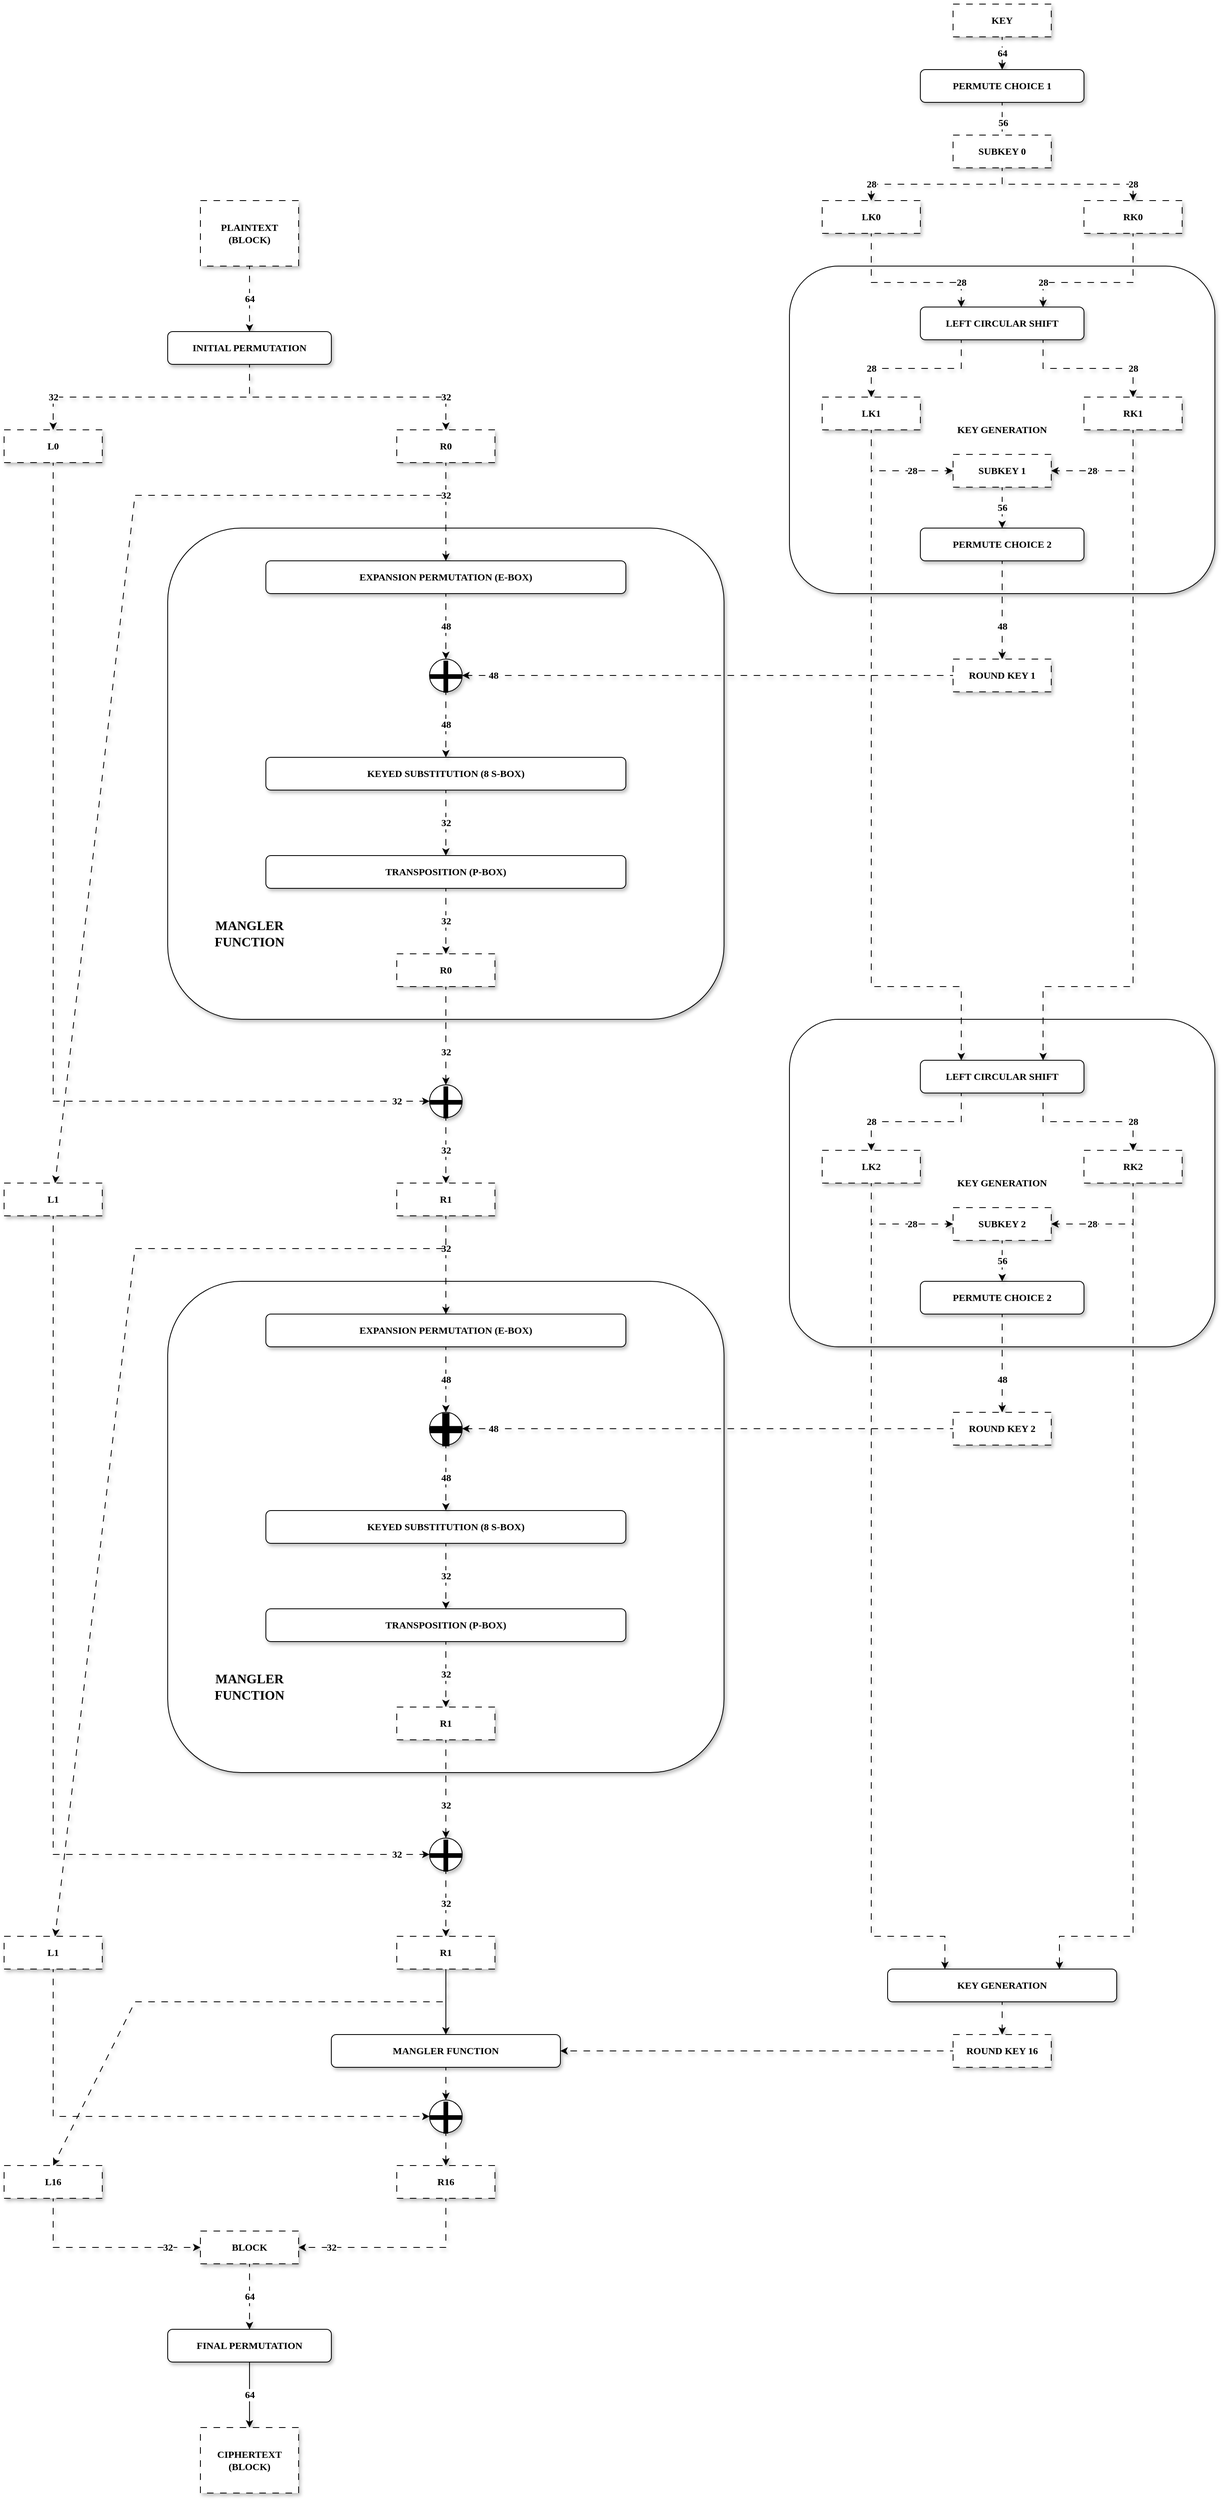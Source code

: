 <mxfile version="28.1.2">
  <diagram name="Encrypt &amp; Decrypt" id="IGGzE98l6v4HHjX6Zwko">
    <mxGraphModel dx="1097" dy="650" grid="1" gridSize="10" guides="1" tooltips="1" connect="1" arrows="1" fold="1" page="1" pageScale="1" pageWidth="3300" pageHeight="4681" math="0" shadow="0">
      <root>
        <mxCell id="0" />
        <mxCell id="1" parent="0" />
        <mxCell id="X_u_iW6dND-uTgNSG36q-121" value="KEY GENERATION" style="rounded=1;whiteSpace=wrap;html=1;strokeColor=default;align=center;verticalAlign=middle;fontFamily=Verdana;fontSize=12;fontColor=default;fillColor=default;fontStyle=1;shadow=1;" parent="1" vertex="1">
          <mxGeometry x="1920" y="2040" width="520" height="400" as="geometry" />
        </mxCell>
        <mxCell id="X_u_iW6dND-uTgNSG36q-99" value="KEY GENERATION" style="rounded=1;whiteSpace=wrap;html=1;strokeColor=default;align=center;verticalAlign=middle;fontFamily=Verdana;fontSize=12;fontColor=default;fillColor=default;fontStyle=1;shadow=1;" parent="1" vertex="1">
          <mxGeometry x="1920" y="1120" width="520" height="400" as="geometry" />
        </mxCell>
        <mxCell id="X_u_iW6dND-uTgNSG36q-71" value="" style="rounded=1;whiteSpace=wrap;html=1;strokeColor=default;align=center;verticalAlign=middle;fontFamily=Verdana;fontSize=12;fontColor=default;fillColor=default;fontStyle=1;shadow=1;" parent="1" vertex="1">
          <mxGeometry x="1160" y="2360" width="680" height="600" as="geometry" />
        </mxCell>
        <mxCell id="X_u_iW6dND-uTgNSG36q-10" value="" style="rounded=1;whiteSpace=wrap;html=1;strokeColor=default;align=center;verticalAlign=middle;fontFamily=Verdana;fontSize=12;fontColor=default;fillColor=default;fontStyle=1;shadow=1;" parent="1" vertex="1">
          <mxGeometry x="1160" y="1440" width="680" height="600" as="geometry" />
        </mxCell>
        <mxCell id="X_u_iW6dND-uTgNSG36q-6" value="64" style="edgeStyle=orthogonalEdgeStyle;rounded=0;orthogonalLoop=1;jettySize=auto;html=1;exitX=0.5;exitY=1;exitDx=0;exitDy=0;entryX=0.5;entryY=0;entryDx=0;entryDy=0;fontFamily=Verdana;fontSize=12;fontColor=default;fontStyle=1;shadow=1;flowAnimation=1;" parent="1" source="X_u_iW6dND-uTgNSG36q-2" target="X_u_iW6dND-uTgNSG36q-4" edge="1">
          <mxGeometry relative="1" as="geometry" />
        </mxCell>
        <mxCell id="X_u_iW6dND-uTgNSG36q-2" value="PLAINTEXT&lt;div&gt;(BLOCK)&lt;/div&gt;" style="rounded=0;whiteSpace=wrap;html=1;strokeColor=default;align=center;verticalAlign=middle;fontFamily=Verdana;fontSize=12;fontColor=default;fillColor=default;fontStyle=1;shadow=1;dashed=1;dashPattern=8 8;" parent="1" vertex="1">
          <mxGeometry x="1200" y="1040" width="120" height="80" as="geometry" />
        </mxCell>
        <mxCell id="X_u_iW6dND-uTgNSG36q-28" value="32" style="edgeStyle=orthogonalEdgeStyle;rounded=0;orthogonalLoop=1;jettySize=auto;html=1;exitX=0.5;exitY=1;exitDx=0;exitDy=0;entryX=0;entryY=0.5;entryDx=0;entryDy=0;fontFamily=Verdana;fontSize=12;fontColor=default;fontStyle=1;shadow=1;flowAnimation=1;" parent="1" source="X_u_iW6dND-uTgNSG36q-3" target="X_u_iW6dND-uTgNSG36q-26" edge="1">
          <mxGeometry x="0.935" relative="1" as="geometry">
            <mxPoint as="offset" />
          </mxGeometry>
        </mxCell>
        <mxCell id="X_u_iW6dND-uTgNSG36q-3" value="L0" style="rounded=0;whiteSpace=wrap;html=1;strokeColor=default;align=center;verticalAlign=middle;fontFamily=Verdana;fontSize=12;fontColor=default;fillColor=default;fontStyle=1;shadow=1;dashed=1;dashPattern=8 8;" parent="1" vertex="1">
          <mxGeometry x="960" y="1320" width="120" height="40" as="geometry" />
        </mxCell>
        <mxCell id="X_u_iW6dND-uTgNSG36q-8" value="32" style="edgeStyle=orthogonalEdgeStyle;rounded=0;orthogonalLoop=1;jettySize=auto;html=1;exitX=0.5;exitY=1;exitDx=0;exitDy=0;entryX=0.5;entryY=0;entryDx=0;entryDy=0;fontFamily=Verdana;fontSize=12;fontColor=default;fontStyle=1;shadow=1;flowAnimation=1;" parent="1" source="X_u_iW6dND-uTgNSG36q-4" target="X_u_iW6dND-uTgNSG36q-3" edge="1">
          <mxGeometry x="0.75" relative="1" as="geometry">
            <mxPoint as="offset" />
          </mxGeometry>
        </mxCell>
        <mxCell id="X_u_iW6dND-uTgNSG36q-9" value="32" style="edgeStyle=orthogonalEdgeStyle;rounded=0;orthogonalLoop=1;jettySize=auto;html=1;exitX=0.5;exitY=1;exitDx=0;exitDy=0;fontFamily=Verdana;fontSize=12;fontColor=default;fontStyle=1;shadow=1;flowAnimation=1;" parent="1" source="X_u_iW6dND-uTgNSG36q-4" target="X_u_iW6dND-uTgNSG36q-7" edge="1">
          <mxGeometry x="0.75" relative="1" as="geometry">
            <mxPoint as="offset" />
          </mxGeometry>
        </mxCell>
        <mxCell id="X_u_iW6dND-uTgNSG36q-4" value="INITIAL PERMUTATION" style="rounded=1;whiteSpace=wrap;html=1;strokeColor=default;align=center;verticalAlign=middle;fontFamily=Verdana;fontSize=12;fontColor=default;fillColor=default;fontStyle=1;shadow=1;" parent="1" vertex="1">
          <mxGeometry x="1160" y="1200" width="200" height="40" as="geometry" />
        </mxCell>
        <mxCell id="X_u_iW6dND-uTgNSG36q-16" style="edgeStyle=orthogonalEdgeStyle;rounded=0;orthogonalLoop=1;jettySize=auto;html=1;exitX=0.5;exitY=1;exitDx=0;exitDy=0;entryX=0.5;entryY=0;entryDx=0;entryDy=0;fontFamily=Verdana;fontSize=12;fontColor=default;fontStyle=1;shadow=1;flowAnimation=1;" parent="1" source="X_u_iW6dND-uTgNSG36q-7" target="X_u_iW6dND-uTgNSG36q-12" edge="1">
          <mxGeometry relative="1" as="geometry" />
        </mxCell>
        <mxCell id="X_u_iW6dND-uTgNSG36q-32" value="32" style="rounded=0;orthogonalLoop=1;jettySize=auto;html=1;exitX=0.5;exitY=1;exitDx=0;exitDy=0;fontFamily=Verdana;fontSize=12;fontColor=default;fontStyle=1;shadow=1;flowAnimation=1;" parent="1" source="X_u_iW6dND-uTgNSG36q-7" target="X_u_iW6dND-uTgNSG36q-29" edge="1">
          <mxGeometry x="-0.937" relative="1" as="geometry">
            <Array as="points">
              <mxPoint x="1500" y="1400" />
              <mxPoint x="1120" y="1400" />
            </Array>
            <mxPoint as="offset" />
          </mxGeometry>
        </mxCell>
        <mxCell id="X_u_iW6dND-uTgNSG36q-7" value="R0" style="rounded=0;whiteSpace=wrap;html=1;strokeColor=default;align=center;verticalAlign=middle;fontFamily=Verdana;fontSize=12;fontColor=default;fillColor=default;fontStyle=1;shadow=1;dashed=1;dashPattern=8 8;" parent="1" vertex="1">
          <mxGeometry x="1440" y="1320" width="120" height="40" as="geometry" />
        </mxCell>
        <mxCell id="X_u_iW6dND-uTgNSG36q-17" value="48" style="edgeStyle=orthogonalEdgeStyle;rounded=0;orthogonalLoop=1;jettySize=auto;html=1;exitX=0.5;exitY=1;exitDx=0;exitDy=0;entryX=0.5;entryY=0;entryDx=0;entryDy=0;fontFamily=Verdana;fontSize=12;fontColor=default;fontStyle=1;shadow=1;flowAnimation=1;" parent="1" source="X_u_iW6dND-uTgNSG36q-12" target="X_u_iW6dND-uTgNSG36q-15" edge="1">
          <mxGeometry relative="1" as="geometry" />
        </mxCell>
        <mxCell id="X_u_iW6dND-uTgNSG36q-12" value="EXPANSION PERMUTATION (E-BOX)" style="rounded=1;whiteSpace=wrap;html=1;strokeColor=default;align=center;verticalAlign=middle;fontFamily=Verdana;fontSize=12;fontColor=default;fillColor=default;fontStyle=1;shadow=1;" parent="1" vertex="1">
          <mxGeometry x="1280" y="1480" width="440" height="40" as="geometry" />
        </mxCell>
        <mxCell id="X_u_iW6dND-uTgNSG36q-24" value="32" style="edgeStyle=orthogonalEdgeStyle;rounded=0;orthogonalLoop=1;jettySize=auto;html=1;exitX=0.5;exitY=1;exitDx=0;exitDy=0;fontFamily=Verdana;fontSize=12;fontColor=default;fontStyle=1;shadow=1;flowAnimation=1;" parent="1" source="X_u_iW6dND-uTgNSG36q-13" target="X_u_iW6dND-uTgNSG36q-19" edge="1">
          <mxGeometry relative="1" as="geometry" />
        </mxCell>
        <mxCell id="X_u_iW6dND-uTgNSG36q-13" value="KEYED SUBSTITUTION (8 S-BOX)" style="rounded=1;whiteSpace=wrap;html=1;strokeColor=default;align=center;verticalAlign=middle;fontFamily=Verdana;fontSize=12;fontColor=default;fillColor=default;fontStyle=1;shadow=1;" parent="1" vertex="1">
          <mxGeometry x="1280" y="1720" width="440" height="40" as="geometry" />
        </mxCell>
        <mxCell id="X_u_iW6dND-uTgNSG36q-18" value="48" style="edgeStyle=orthogonalEdgeStyle;rounded=0;orthogonalLoop=1;jettySize=auto;html=1;exitX=0.5;exitY=1;exitDx=0;exitDy=0;fontFamily=Verdana;fontSize=12;fontColor=default;fontStyle=1;shadow=1;flowAnimation=1;" parent="1" source="X_u_iW6dND-uTgNSG36q-15" target="X_u_iW6dND-uTgNSG36q-13" edge="1">
          <mxGeometry relative="1" as="geometry" />
        </mxCell>
        <mxCell id="X_u_iW6dND-uTgNSG36q-15" value="+" style="ellipse;whiteSpace=wrap;html=1;aspect=fixed;rounded=0;strokeColor=default;align=center;verticalAlign=middle;fontFamily=Helvetica;fontSize=80;fontColor=default;fillColor=default;fontStyle=0;shadow=1;" parent="1" vertex="1">
          <mxGeometry x="1480" y="1600" width="40" height="40" as="geometry" />
        </mxCell>
        <mxCell id="X_u_iW6dND-uTgNSG36q-25" value="32" style="edgeStyle=orthogonalEdgeStyle;rounded=0;orthogonalLoop=1;jettySize=auto;html=1;exitX=0.5;exitY=1;exitDx=0;exitDy=0;fontFamily=Verdana;fontSize=12;fontColor=default;fontStyle=1;shadow=1;flowAnimation=1;" parent="1" source="X_u_iW6dND-uTgNSG36q-19" target="X_u_iW6dND-uTgNSG36q-23" edge="1">
          <mxGeometry relative="1" as="geometry" />
        </mxCell>
        <mxCell id="X_u_iW6dND-uTgNSG36q-19" value="TRANSPOSITION (P-BOX)" style="rounded=1;whiteSpace=wrap;html=1;strokeColor=default;align=center;verticalAlign=middle;fontFamily=Verdana;fontSize=12;fontColor=default;fillColor=default;fontStyle=1;shadow=1;" parent="1" vertex="1">
          <mxGeometry x="1280" y="1840" width="440" height="40" as="geometry" />
        </mxCell>
        <mxCell id="X_u_iW6dND-uTgNSG36q-21" style="edgeStyle=orthogonalEdgeStyle;rounded=0;orthogonalLoop=1;jettySize=auto;html=1;exitX=0.5;exitY=1;exitDx=0;exitDy=0;fontFamily=Verdana;fontSize=12;fontColor=default;fontStyle=1;shadow=1;" parent="1" source="X_u_iW6dND-uTgNSG36q-19" target="X_u_iW6dND-uTgNSG36q-19" edge="1">
          <mxGeometry relative="1" as="geometry" />
        </mxCell>
        <mxCell id="X_u_iW6dND-uTgNSG36q-27" value="32" style="edgeStyle=orthogonalEdgeStyle;rounded=0;orthogonalLoop=1;jettySize=auto;html=1;exitX=0.5;exitY=1;exitDx=0;exitDy=0;fontFamily=Verdana;fontSize=12;fontColor=default;fontStyle=1;shadow=1;flowAnimation=1;" parent="1" source="X_u_iW6dND-uTgNSG36q-23" target="X_u_iW6dND-uTgNSG36q-26" edge="1">
          <mxGeometry x="0.333" relative="1" as="geometry">
            <mxPoint as="offset" />
          </mxGeometry>
        </mxCell>
        <mxCell id="X_u_iW6dND-uTgNSG36q-23" value="R0" style="rounded=0;whiteSpace=wrap;html=1;strokeColor=default;align=center;verticalAlign=middle;fontFamily=Verdana;fontSize=12;fontColor=default;fillColor=default;fontStyle=1;shadow=1;dashed=1;dashPattern=8 8;" parent="1" vertex="1">
          <mxGeometry x="1440" y="1960" width="120" height="40" as="geometry" />
        </mxCell>
        <mxCell id="X_u_iW6dND-uTgNSG36q-31" value="32" style="edgeStyle=orthogonalEdgeStyle;rounded=0;orthogonalLoop=1;jettySize=auto;html=1;exitX=0.5;exitY=1;exitDx=0;exitDy=0;fontFamily=Verdana;fontSize=12;fontColor=default;fontStyle=1;shadow=1;flowAnimation=1;" parent="1" source="X_u_iW6dND-uTgNSG36q-26" target="X_u_iW6dND-uTgNSG36q-30" edge="1">
          <mxGeometry relative="1" as="geometry" />
        </mxCell>
        <mxCell id="X_u_iW6dND-uTgNSG36q-26" value="+" style="ellipse;whiteSpace=wrap;html=1;aspect=fixed;rounded=0;strokeColor=default;align=center;verticalAlign=middle;fontFamily=Helvetica;fontSize=80;fontColor=default;fillColor=default;fontStyle=0;shadow=1;" parent="1" vertex="1">
          <mxGeometry x="1480" y="2120" width="40" height="40" as="geometry" />
        </mxCell>
        <mxCell id="X_u_iW6dND-uTgNSG36q-45" value="32" style="edgeStyle=orthogonalEdgeStyle;rounded=0;orthogonalLoop=1;jettySize=auto;html=1;exitX=0.5;exitY=1;exitDx=0;exitDy=0;entryX=0;entryY=0.5;entryDx=0;entryDy=0;fontFamily=Verdana;fontSize=12;fontColor=default;fontStyle=1;shadow=1;flowAnimation=1;" parent="1" source="X_u_iW6dND-uTgNSG36q-29" target="X_u_iW6dND-uTgNSG36q-43" edge="1">
          <mxGeometry x="0.935" relative="1" as="geometry">
            <mxPoint as="offset" />
          </mxGeometry>
        </mxCell>
        <mxCell id="X_u_iW6dND-uTgNSG36q-29" value="L1" style="rounded=0;whiteSpace=wrap;html=1;strokeColor=default;align=center;verticalAlign=middle;fontFamily=Verdana;fontSize=12;fontColor=default;fillColor=default;fontStyle=1;shadow=1;dashed=1;dashPattern=8 8;" parent="1" vertex="1">
          <mxGeometry x="960" y="2240" width="120" height="40" as="geometry" />
        </mxCell>
        <mxCell id="X_u_iW6dND-uTgNSG36q-85" value="32" style="edgeStyle=orthogonalEdgeStyle;rounded=0;orthogonalLoop=1;jettySize=auto;html=1;exitX=0.5;exitY=1;exitDx=0;exitDy=0;entryX=0.5;entryY=0;entryDx=0;entryDy=0;fontFamily=Verdana;fontSize=12;fontColor=default;fontStyle=1;shadow=1;flowAnimation=1;" parent="1" source="X_u_iW6dND-uTgNSG36q-30" target="X_u_iW6dND-uTgNSG36q-73" edge="1">
          <mxGeometry x="-0.333" relative="1" as="geometry">
            <mxPoint as="offset" />
          </mxGeometry>
        </mxCell>
        <mxCell id="X_u_iW6dND-uTgNSG36q-90" style="rounded=0;orthogonalLoop=1;jettySize=auto;html=1;exitX=0.5;exitY=1;exitDx=0;exitDy=0;fontFamily=Verdana;fontSize=12;fontColor=default;fontStyle=1;shadow=1;flowAnimation=1;" parent="1" source="X_u_iW6dND-uTgNSG36q-30" target="X_u_iW6dND-uTgNSG36q-87" edge="1">
          <mxGeometry relative="1" as="geometry">
            <Array as="points">
              <mxPoint x="1500" y="2320" />
              <mxPoint x="1120" y="2320" />
            </Array>
          </mxGeometry>
        </mxCell>
        <mxCell id="X_u_iW6dND-uTgNSG36q-30" value="R1" style="rounded=0;whiteSpace=wrap;html=1;strokeColor=default;align=center;verticalAlign=middle;fontFamily=Verdana;fontSize=12;fontColor=default;fillColor=default;fontStyle=1;shadow=1;dashed=1;dashPattern=8 8;" parent="1" vertex="1">
          <mxGeometry x="1440" y="2240" width="120" height="40" as="geometry" />
        </mxCell>
        <mxCell id="X_u_iW6dND-uTgNSG36q-39" value="MANGLER FUNCTION" style="text;html=1;align=center;verticalAlign=middle;whiteSpace=wrap;rounded=0;fontFamily=Verdana;fontSize=16;fontColor=default;fontStyle=1;shadow=1;" parent="1" vertex="1">
          <mxGeometry x="1230" y="1920" width="60" height="30" as="geometry" />
        </mxCell>
        <mxCell id="X_u_iW6dND-uTgNSG36q-89" value="32" style="edgeStyle=orthogonalEdgeStyle;rounded=0;orthogonalLoop=1;jettySize=auto;html=1;exitX=0.5;exitY=1;exitDx=0;exitDy=0;entryX=0.5;entryY=0;entryDx=0;entryDy=0;fontFamily=Verdana;fontSize=12;fontColor=default;fontStyle=1;shadow=1;flowAnimation=1;" parent="1" source="X_u_iW6dND-uTgNSG36q-43" target="X_u_iW6dND-uTgNSG36q-88" edge="1">
          <mxGeometry relative="1" as="geometry" />
        </mxCell>
        <mxCell id="X_u_iW6dND-uTgNSG36q-43" value="+" style="ellipse;whiteSpace=wrap;html=1;aspect=fixed;rounded=0;strokeColor=default;align=center;verticalAlign=middle;fontFamily=Helvetica;fontSize=80;fontColor=default;fillColor=default;fontStyle=0;shadow=1;" parent="1" vertex="1">
          <mxGeometry x="1480" y="3040" width="40" height="40" as="geometry" />
        </mxCell>
        <mxCell id="X_u_iW6dND-uTgNSG36q-51" value="64" style="edgeStyle=orthogonalEdgeStyle;rounded=0;orthogonalLoop=1;jettySize=auto;html=1;exitX=0.5;exitY=1;exitDx=0;exitDy=0;entryX=0.5;entryY=0;entryDx=0;entryDy=0;fontFamily=Verdana;fontSize=12;fontColor=default;fontStyle=1;flowAnimation=1;shadow=1;" parent="1" source="X_u_iW6dND-uTgNSG36q-47" target="X_u_iW6dND-uTgNSG36q-50" edge="1">
          <mxGeometry relative="1" as="geometry" />
        </mxCell>
        <mxCell id="X_u_iW6dND-uTgNSG36q-47" value="KEY" style="rounded=0;whiteSpace=wrap;html=1;strokeColor=default;align=center;verticalAlign=middle;fontFamily=Verdana;fontSize=12;fontColor=default;fillColor=default;fontStyle=1;shadow=1;dashed=1;dashPattern=8 8;" parent="1" vertex="1">
          <mxGeometry x="2120" y="800" width="120" height="40" as="geometry" />
        </mxCell>
        <mxCell id="X_u_iW6dND-uTgNSG36q-62" value="56" style="edgeStyle=orthogonalEdgeStyle;rounded=0;orthogonalLoop=1;jettySize=auto;html=1;exitX=0.5;exitY=1;exitDx=0;exitDy=0;entryX=0.5;entryY=0;entryDx=0;entryDy=0;fontFamily=Verdana;fontSize=12;fontColor=default;fontStyle=1;flowAnimation=1;shadow=1;" parent="1" source="X_u_iW6dND-uTgNSG36q-50" edge="1">
          <mxGeometry relative="1" as="geometry">
            <mxPoint x="2180" y="970.0" as="targetPoint" />
          </mxGeometry>
        </mxCell>
        <mxCell id="X_u_iW6dND-uTgNSG36q-50" value="PERMUTE CHOICE 1" style="rounded=1;whiteSpace=wrap;html=1;strokeColor=default;align=center;verticalAlign=middle;fontFamily=Verdana;fontSize=12;fontColor=default;fillColor=default;fontStyle=1;shadow=1;" parent="1" vertex="1">
          <mxGeometry x="2080" y="880" width="200" height="40" as="geometry" />
        </mxCell>
        <mxCell id="X_u_iW6dND-uTgNSG36q-106" value="28" style="edgeStyle=orthogonalEdgeStyle;rounded=0;orthogonalLoop=1;jettySize=auto;html=1;exitX=0.5;exitY=1;exitDx=0;exitDy=0;entryX=0.25;entryY=0;entryDx=0;entryDy=0;fontFamily=Verdana;fontSize=12;fontColor=default;fontStyle=1;flowAnimation=1;shadow=1;" parent="1" source="X_u_iW6dND-uTgNSG36q-52" target="X_u_iW6dND-uTgNSG36q-56" edge="1">
          <mxGeometry x="0.7" relative="1" as="geometry">
            <Array as="points">
              <mxPoint x="2020" y="1140" />
              <mxPoint x="2130" y="1140" />
            </Array>
            <mxPoint as="offset" />
          </mxGeometry>
        </mxCell>
        <mxCell id="X_u_iW6dND-uTgNSG36q-52" value="LK0" style="rounded=0;whiteSpace=wrap;html=1;strokeColor=default;align=center;verticalAlign=middle;fontFamily=Verdana;fontSize=12;fontColor=default;fillColor=default;fontStyle=1;shadow=1;dashed=1;dashPattern=8 8;" parent="1" vertex="1">
          <mxGeometry x="1960" y="1040" width="120" height="40" as="geometry" />
        </mxCell>
        <mxCell id="X_u_iW6dND-uTgNSG36q-107" value="28" style="edgeStyle=orthogonalEdgeStyle;rounded=0;orthogonalLoop=1;jettySize=auto;html=1;exitX=0.5;exitY=1;exitDx=0;exitDy=0;entryX=0.75;entryY=0;entryDx=0;entryDy=0;fontFamily=Verdana;fontSize=12;fontColor=default;fontStyle=1;flowAnimation=1;shadow=1;" parent="1" source="X_u_iW6dND-uTgNSG36q-53" target="X_u_iW6dND-uTgNSG36q-56" edge="1">
          <mxGeometry x="0.7" relative="1" as="geometry">
            <Array as="points">
              <mxPoint x="2340" y="1140" />
              <mxPoint x="2230" y="1140" />
            </Array>
            <mxPoint as="offset" />
          </mxGeometry>
        </mxCell>
        <mxCell id="X_u_iW6dND-uTgNSG36q-53" value="RK0" style="rounded=0;whiteSpace=wrap;html=1;strokeColor=default;align=center;verticalAlign=middle;fontFamily=Verdana;fontSize=12;fontColor=default;fillColor=default;fontStyle=1;shadow=1;dashed=1;dashPattern=8 8;" parent="1" vertex="1">
          <mxGeometry x="2280" y="1040" width="120" height="40" as="geometry" />
        </mxCell>
        <mxCell id="X_u_iW6dND-uTgNSG36q-108" value="28" style="edgeStyle=orthogonalEdgeStyle;rounded=0;orthogonalLoop=1;jettySize=auto;html=1;exitX=0.25;exitY=1;exitDx=0;exitDy=0;fontFamily=Verdana;fontSize=12;fontColor=default;fontStyle=1;flowAnimation=1;shadow=1;" parent="1" source="X_u_iW6dND-uTgNSG36q-56" target="X_u_iW6dND-uTgNSG36q-100" edge="1">
          <mxGeometry x="0.611" relative="1" as="geometry">
            <mxPoint as="offset" />
          </mxGeometry>
        </mxCell>
        <mxCell id="X_u_iW6dND-uTgNSG36q-109" value="28" style="edgeStyle=orthogonalEdgeStyle;rounded=0;orthogonalLoop=1;jettySize=auto;html=1;exitX=0.75;exitY=1;exitDx=0;exitDy=0;fontFamily=Verdana;fontSize=12;fontColor=default;fontStyle=1;flowAnimation=1;shadow=1;" parent="1" source="X_u_iW6dND-uTgNSG36q-56" target="X_u_iW6dND-uTgNSG36q-101" edge="1">
          <mxGeometry x="0.611" relative="1" as="geometry">
            <mxPoint as="offset" />
          </mxGeometry>
        </mxCell>
        <mxCell id="X_u_iW6dND-uTgNSG36q-56" value="LEFT CIRCULAR SHIFT" style="rounded=1;whiteSpace=wrap;html=1;strokeColor=default;align=center;verticalAlign=middle;fontFamily=Verdana;fontSize=12;fontColor=default;fillColor=default;fontStyle=1;shadow=1;" parent="1" vertex="1">
          <mxGeometry x="2080" y="1170" width="200" height="40" as="geometry" />
        </mxCell>
        <mxCell id="X_u_iW6dND-uTgNSG36q-63" value="28" style="edgeStyle=orthogonalEdgeStyle;rounded=0;orthogonalLoop=1;jettySize=auto;html=1;exitX=0.5;exitY=1;exitDx=0;exitDy=0;fontFamily=Verdana;fontSize=12;fontColor=default;fontStyle=1;flowAnimation=1;shadow=1;" parent="1" source="X_u_iW6dND-uTgNSG36q-61" target="X_u_iW6dND-uTgNSG36q-52" edge="1">
          <mxGeometry x="0.8" relative="1" as="geometry">
            <mxPoint as="offset" />
          </mxGeometry>
        </mxCell>
        <mxCell id="X_u_iW6dND-uTgNSG36q-64" value="28" style="edgeStyle=orthogonalEdgeStyle;rounded=0;orthogonalLoop=1;jettySize=auto;html=1;exitX=0.5;exitY=1;exitDx=0;exitDy=0;fontFamily=Verdana;fontSize=12;fontColor=default;fontStyle=1;flowAnimation=1;shadow=1;" parent="1" source="X_u_iW6dND-uTgNSG36q-61" target="X_u_iW6dND-uTgNSG36q-53" edge="1">
          <mxGeometry x="0.8" relative="1" as="geometry">
            <mxPoint as="offset" />
          </mxGeometry>
        </mxCell>
        <mxCell id="X_u_iW6dND-uTgNSG36q-61" value="SUBKEY 0" style="rounded=0;whiteSpace=wrap;html=1;strokeColor=default;align=center;verticalAlign=middle;fontFamily=Verdana;fontSize=12;fontColor=default;fillColor=default;fontStyle=1;shadow=1;dashed=1;dashPattern=8 8;" parent="1" vertex="1">
          <mxGeometry x="2120" y="960" width="120" height="40" as="geometry" />
        </mxCell>
        <mxCell id="X_u_iW6dND-uTgNSG36q-68" value="48" style="edgeStyle=orthogonalEdgeStyle;rounded=0;orthogonalLoop=1;jettySize=auto;html=1;exitX=0.5;exitY=1;exitDx=0;exitDy=0;fontFamily=Verdana;fontSize=12;fontColor=default;fontStyle=1;flowAnimation=1;shadow=1;" parent="1" source="X_u_iW6dND-uTgNSG36q-66" target="X_u_iW6dND-uTgNSG36q-67" edge="1">
          <mxGeometry x="0.333" relative="1" as="geometry">
            <mxPoint as="offset" />
          </mxGeometry>
        </mxCell>
        <mxCell id="X_u_iW6dND-uTgNSG36q-66" value="PERMUTE CHOICE 2" style="rounded=1;whiteSpace=wrap;html=1;strokeColor=default;align=center;verticalAlign=middle;fontFamily=Verdana;fontSize=12;fontColor=default;fillColor=default;fontStyle=1;shadow=1;" parent="1" vertex="1">
          <mxGeometry x="2080" y="1440" width="200" height="40" as="geometry" />
        </mxCell>
        <mxCell id="X_u_iW6dND-uTgNSG36q-70" value="48" style="edgeStyle=orthogonalEdgeStyle;rounded=0;orthogonalLoop=1;jettySize=auto;html=1;exitX=0;exitY=0.5;exitDx=0;exitDy=0;entryX=1;entryY=0.5;entryDx=0;entryDy=0;fontFamily=Verdana;fontSize=12;fontColor=default;fontStyle=1;flowAnimation=1;shadow=1;" parent="1" source="X_u_iW6dND-uTgNSG36q-67" target="X_u_iW6dND-uTgNSG36q-15" edge="1">
          <mxGeometry x="0.875" relative="1" as="geometry">
            <mxPoint as="offset" />
          </mxGeometry>
        </mxCell>
        <mxCell id="X_u_iW6dND-uTgNSG36q-67" value="ROUND KEY 1" style="rounded=0;whiteSpace=wrap;html=1;strokeColor=default;align=center;verticalAlign=middle;fontFamily=Verdana;fontSize=12;fontColor=default;fillColor=default;fontStyle=1;shadow=1;dashed=1;dashPattern=8 8;" parent="1" vertex="1">
          <mxGeometry x="2120" y="1600" width="120" height="40" as="geometry" />
        </mxCell>
        <mxCell id="X_u_iW6dND-uTgNSG36q-72" value="48" style="edgeStyle=orthogonalEdgeStyle;rounded=0;orthogonalLoop=1;jettySize=auto;html=1;exitX=0.5;exitY=1;exitDx=0;exitDy=0;entryX=0.5;entryY=0;entryDx=0;entryDy=0;fontFamily=Verdana;fontSize=12;fontColor=default;fontStyle=1;shadow=1;flowAnimation=1;" parent="1" source="X_u_iW6dND-uTgNSG36q-73" target="X_u_iW6dND-uTgNSG36q-77" edge="1">
          <mxGeometry relative="1" as="geometry" />
        </mxCell>
        <mxCell id="X_u_iW6dND-uTgNSG36q-73" value="EXPANSION PERMUTATION (E-BOX)" style="rounded=1;whiteSpace=wrap;html=1;strokeColor=default;align=center;verticalAlign=middle;fontFamily=Verdana;fontSize=12;fontColor=default;fillColor=default;fontStyle=1;shadow=1;" parent="1" vertex="1">
          <mxGeometry x="1280" y="2400" width="440" height="40" as="geometry" />
        </mxCell>
        <mxCell id="X_u_iW6dND-uTgNSG36q-74" value="32" style="edgeStyle=orthogonalEdgeStyle;rounded=0;orthogonalLoop=1;jettySize=auto;html=1;exitX=0.5;exitY=1;exitDx=0;exitDy=0;fontFamily=Verdana;fontSize=12;fontColor=default;fontStyle=1;shadow=1;flowAnimation=1;" parent="1" source="X_u_iW6dND-uTgNSG36q-75" target="X_u_iW6dND-uTgNSG36q-79" edge="1">
          <mxGeometry relative="1" as="geometry" />
        </mxCell>
        <mxCell id="X_u_iW6dND-uTgNSG36q-75" value="KEYED SUBSTITUTION (8 S-BOX)" style="rounded=1;whiteSpace=wrap;html=1;strokeColor=default;align=center;verticalAlign=middle;fontFamily=Verdana;fontSize=12;fontColor=default;fillColor=default;fontStyle=1;shadow=1;" parent="1" vertex="1">
          <mxGeometry x="1280" y="2640" width="440" height="40" as="geometry" />
        </mxCell>
        <mxCell id="X_u_iW6dND-uTgNSG36q-76" value="48" style="edgeStyle=orthogonalEdgeStyle;rounded=0;orthogonalLoop=1;jettySize=auto;html=1;exitX=0.5;exitY=1;exitDx=0;exitDy=0;fontFamily=Verdana;fontSize=12;fontColor=default;fontStyle=1;shadow=1;flowAnimation=1;" parent="1" source="X_u_iW6dND-uTgNSG36q-77" target="X_u_iW6dND-uTgNSG36q-75" edge="1">
          <mxGeometry relative="1" as="geometry" />
        </mxCell>
        <mxCell id="X_u_iW6dND-uTgNSG36q-77" value="+" style="ellipse;whiteSpace=wrap;html=1;aspect=fixed;rounded=0;strokeColor=default;align=center;verticalAlign=middle;fontFamily=Helvetica;fontSize=80;fontColor=default;fillColor=default;fontStyle=1;shadow=1;" parent="1" vertex="1">
          <mxGeometry x="1480" y="2520" width="40" height="40" as="geometry" />
        </mxCell>
        <mxCell id="X_u_iW6dND-uTgNSG36q-78" value="32" style="edgeStyle=orthogonalEdgeStyle;rounded=0;orthogonalLoop=1;jettySize=auto;html=1;exitX=0.5;exitY=1;exitDx=0;exitDy=0;fontFamily=Verdana;fontSize=12;fontColor=default;fontStyle=1;shadow=1;flowAnimation=1;" parent="1" source="X_u_iW6dND-uTgNSG36q-79" target="X_u_iW6dND-uTgNSG36q-81" edge="1">
          <mxGeometry relative="1" as="geometry" />
        </mxCell>
        <mxCell id="X_u_iW6dND-uTgNSG36q-79" value="TRANSPOSITION (P-BOX)" style="rounded=1;whiteSpace=wrap;html=1;strokeColor=default;align=center;verticalAlign=middle;fontFamily=Verdana;fontSize=12;fontColor=default;fillColor=default;fontStyle=1;shadow=1;" parent="1" vertex="1">
          <mxGeometry x="1280" y="2760" width="440" height="40" as="geometry" />
        </mxCell>
        <mxCell id="X_u_iW6dND-uTgNSG36q-80" style="edgeStyle=orthogonalEdgeStyle;rounded=0;orthogonalLoop=1;jettySize=auto;html=1;exitX=0.5;exitY=1;exitDx=0;exitDy=0;fontFamily=Verdana;fontSize=12;fontColor=default;fontStyle=1;shadow=1;" parent="1" source="X_u_iW6dND-uTgNSG36q-79" target="X_u_iW6dND-uTgNSG36q-79" edge="1">
          <mxGeometry relative="1" as="geometry" />
        </mxCell>
        <mxCell id="X_u_iW6dND-uTgNSG36q-86" value="32" style="edgeStyle=orthogonalEdgeStyle;rounded=0;orthogonalLoop=1;jettySize=auto;html=1;exitX=0.5;exitY=1;exitDx=0;exitDy=0;entryX=0.5;entryY=0;entryDx=0;entryDy=0;fontFamily=Verdana;fontSize=12;fontColor=default;fontStyle=1;shadow=1;flowAnimation=1;" parent="1" source="X_u_iW6dND-uTgNSG36q-81" target="X_u_iW6dND-uTgNSG36q-43" edge="1">
          <mxGeometry x="0.333" relative="1" as="geometry">
            <mxPoint as="offset" />
          </mxGeometry>
        </mxCell>
        <mxCell id="X_u_iW6dND-uTgNSG36q-81" value="R1" style="rounded=0;whiteSpace=wrap;html=1;strokeColor=default;align=center;verticalAlign=middle;fontFamily=Verdana;fontSize=12;fontColor=default;fillColor=default;fontStyle=1;shadow=1;dashed=1;dashPattern=8 8;" parent="1" vertex="1">
          <mxGeometry x="1440" y="2880" width="120" height="40" as="geometry" />
        </mxCell>
        <mxCell id="X_u_iW6dND-uTgNSG36q-82" value="MANGLER FUNCTION" style="text;html=1;align=center;verticalAlign=middle;whiteSpace=wrap;rounded=0;fontFamily=Verdana;fontSize=16;fontColor=default;fontStyle=1;shadow=1;" parent="1" vertex="1">
          <mxGeometry x="1230" y="2840" width="60" height="30" as="geometry" />
        </mxCell>
        <mxCell id="X_u_iW6dND-uTgNSG36q-156" style="edgeStyle=orthogonalEdgeStyle;rounded=0;orthogonalLoop=1;jettySize=auto;html=1;exitX=0.5;exitY=1;exitDx=0;exitDy=0;entryX=0;entryY=0.5;entryDx=0;entryDy=0;fontFamily=Verdana;fontSize=12;fontColor=default;fontStyle=1;shadow=1;flowAnimation=1;" parent="1" source="X_u_iW6dND-uTgNSG36q-87" target="X_u_iW6dND-uTgNSG36q-153" edge="1">
          <mxGeometry relative="1" as="geometry" />
        </mxCell>
        <mxCell id="X_u_iW6dND-uTgNSG36q-87" value="L1" style="rounded=0;whiteSpace=wrap;html=1;strokeColor=default;align=center;verticalAlign=middle;fontFamily=Verdana;fontSize=12;fontColor=default;fillColor=default;fontStyle=1;shadow=1;dashed=1;dashPattern=8 8;" parent="1" vertex="1">
          <mxGeometry x="960" y="3160" width="120" height="40" as="geometry" />
        </mxCell>
        <mxCell id="X_u_iW6dND-uTgNSG36q-158" style="edgeStyle=orthogonalEdgeStyle;rounded=0;orthogonalLoop=1;jettySize=auto;html=1;exitX=0.5;exitY=1;exitDx=0;exitDy=0;entryX=0.5;entryY=0;entryDx=0;entryDy=0;fontFamily=Verdana;fontSize=12;fontColor=default;fontStyle=1;shadow=1;" parent="1" source="X_u_iW6dND-uTgNSG36q-88" target="X_u_iW6dND-uTgNSG36q-139" edge="1">
          <mxGeometry relative="1" as="geometry" />
        </mxCell>
        <mxCell id="X_u_iW6dND-uTgNSG36q-161" style="rounded=0;orthogonalLoop=1;jettySize=auto;html=1;exitX=0.5;exitY=1;exitDx=0;exitDy=0;entryX=0.5;entryY=0;entryDx=0;entryDy=0;fontFamily=Verdana;fontSize=12;fontColor=default;fontStyle=1;shadow=1;flowAnimation=1;" parent="1" source="X_u_iW6dND-uTgNSG36q-88" target="X_u_iW6dND-uTgNSG36q-148" edge="1">
          <mxGeometry relative="1" as="geometry">
            <Array as="points">
              <mxPoint x="1500" y="3240" />
              <mxPoint x="1120" y="3240" />
            </Array>
          </mxGeometry>
        </mxCell>
        <mxCell id="X_u_iW6dND-uTgNSG36q-88" value="R1" style="rounded=0;whiteSpace=wrap;html=1;strokeColor=default;align=center;verticalAlign=middle;fontFamily=Verdana;fontSize=12;fontColor=default;fillColor=default;fontStyle=1;shadow=1;dashed=1;dashPattern=8 8;" parent="1" vertex="1">
          <mxGeometry x="1440" y="3160" width="120" height="40" as="geometry" />
        </mxCell>
        <mxCell id="X_u_iW6dND-uTgNSG36q-103" value="28" style="edgeStyle=orthogonalEdgeStyle;rounded=0;orthogonalLoop=1;jettySize=auto;html=1;exitX=0.5;exitY=1;exitDx=0;exitDy=0;entryX=0;entryY=0.5;entryDx=0;entryDy=0;fontFamily=Verdana;fontSize=12;fontColor=default;fontStyle=1;flowAnimation=1;shadow=1;" parent="1" source="X_u_iW6dND-uTgNSG36q-100" target="X_u_iW6dND-uTgNSG36q-102" edge="1">
          <mxGeometry x="0.333" relative="1" as="geometry">
            <mxPoint as="offset" />
          </mxGeometry>
        </mxCell>
        <mxCell id="X_u_iW6dND-uTgNSG36q-135" style="edgeStyle=orthogonalEdgeStyle;rounded=0;orthogonalLoop=1;jettySize=auto;html=1;exitX=0.5;exitY=1;exitDx=0;exitDy=0;entryX=0.25;entryY=0;entryDx=0;entryDy=0;fontFamily=Verdana;fontSize=12;fontColor=default;fontStyle=1;flowAnimation=1;shadow=1;" parent="1" source="X_u_iW6dND-uTgNSG36q-100" target="X_u_iW6dND-uTgNSG36q-124" edge="1">
          <mxGeometry relative="1" as="geometry">
            <Array as="points">
              <mxPoint x="2020" y="2000" />
              <mxPoint x="2130" y="2000" />
            </Array>
          </mxGeometry>
        </mxCell>
        <mxCell id="X_u_iW6dND-uTgNSG36q-100" value="LK1" style="rounded=0;whiteSpace=wrap;html=1;strokeColor=default;align=center;verticalAlign=middle;fontFamily=Verdana;fontSize=12;fontColor=default;fillColor=default;fontStyle=1;shadow=1;dashed=1;dashPattern=8 8;" parent="1" vertex="1">
          <mxGeometry x="1960" y="1280" width="120" height="40" as="geometry" />
        </mxCell>
        <mxCell id="X_u_iW6dND-uTgNSG36q-104" value="28" style="edgeStyle=orthogonalEdgeStyle;rounded=0;orthogonalLoop=1;jettySize=auto;html=1;exitX=0.5;exitY=1;exitDx=0;exitDy=0;entryX=1;entryY=0.5;entryDx=0;entryDy=0;fontFamily=Verdana;fontSize=12;fontColor=default;fontStyle=1;flowAnimation=1;shadow=1;" parent="1" source="X_u_iW6dND-uTgNSG36q-101" target="X_u_iW6dND-uTgNSG36q-102" edge="1">
          <mxGeometry x="0.334" relative="1" as="geometry">
            <mxPoint as="offset" />
          </mxGeometry>
        </mxCell>
        <mxCell id="X_u_iW6dND-uTgNSG36q-136" style="edgeStyle=orthogonalEdgeStyle;rounded=0;orthogonalLoop=1;jettySize=auto;html=1;exitX=0.5;exitY=1;exitDx=0;exitDy=0;entryX=0.75;entryY=0;entryDx=0;entryDy=0;fontFamily=Verdana;fontSize=12;fontColor=default;fontStyle=1;flowAnimation=1;shadow=1;" parent="1" source="X_u_iW6dND-uTgNSG36q-101" target="X_u_iW6dND-uTgNSG36q-124" edge="1">
          <mxGeometry relative="1" as="geometry">
            <Array as="points">
              <mxPoint x="2340" y="2000" />
              <mxPoint x="2230" y="2000" />
            </Array>
          </mxGeometry>
        </mxCell>
        <mxCell id="X_u_iW6dND-uTgNSG36q-101" value="RK1" style="rounded=0;whiteSpace=wrap;html=1;strokeColor=default;align=center;verticalAlign=middle;fontFamily=Verdana;fontSize=12;fontColor=default;fillColor=default;fontStyle=1;shadow=1;dashed=1;dashPattern=8 8;" parent="1" vertex="1">
          <mxGeometry x="2280" y="1280" width="120" height="40" as="geometry" />
        </mxCell>
        <mxCell id="X_u_iW6dND-uTgNSG36q-105" value="56" style="edgeStyle=orthogonalEdgeStyle;rounded=0;orthogonalLoop=1;jettySize=auto;html=1;exitX=0.5;exitY=1;exitDx=0;exitDy=0;fontFamily=Verdana;fontSize=12;fontColor=default;fontStyle=1;flowAnimation=1;shadow=1;" parent="1" source="X_u_iW6dND-uTgNSG36q-102" target="X_u_iW6dND-uTgNSG36q-66" edge="1">
          <mxGeometry relative="1" as="geometry" />
        </mxCell>
        <mxCell id="X_u_iW6dND-uTgNSG36q-102" value="SUBKEY 1" style="rounded=0;whiteSpace=wrap;html=1;strokeColor=default;align=center;verticalAlign=middle;fontFamily=Verdana;fontSize=12;fontColor=default;fillColor=default;fontStyle=1;shadow=1;dashed=1;dashPattern=8 8;" parent="1" vertex="1">
          <mxGeometry x="2120" y="1350" width="120" height="40" as="geometry" />
        </mxCell>
        <mxCell id="X_u_iW6dND-uTgNSG36q-122" value="28" style="edgeStyle=orthogonalEdgeStyle;rounded=0;orthogonalLoop=1;jettySize=auto;html=1;exitX=0.25;exitY=1;exitDx=0;exitDy=0;fontFamily=Verdana;fontSize=12;fontColor=default;fontStyle=1;flowAnimation=1;shadow=1;" parent="1" source="X_u_iW6dND-uTgNSG36q-124" target="X_u_iW6dND-uTgNSG36q-129" edge="1">
          <mxGeometry x="0.611" relative="1" as="geometry">
            <mxPoint as="offset" />
          </mxGeometry>
        </mxCell>
        <mxCell id="X_u_iW6dND-uTgNSG36q-123" value="28" style="edgeStyle=orthogonalEdgeStyle;rounded=0;orthogonalLoop=1;jettySize=auto;html=1;exitX=0.75;exitY=1;exitDx=0;exitDy=0;fontFamily=Verdana;fontSize=12;fontColor=default;fontStyle=1;flowAnimation=1;shadow=1;" parent="1" source="X_u_iW6dND-uTgNSG36q-124" target="X_u_iW6dND-uTgNSG36q-131" edge="1">
          <mxGeometry x="0.611" relative="1" as="geometry">
            <mxPoint as="offset" />
          </mxGeometry>
        </mxCell>
        <mxCell id="X_u_iW6dND-uTgNSG36q-124" value="LEFT CIRCULAR SHIFT" style="rounded=1;whiteSpace=wrap;html=1;strokeColor=default;align=center;verticalAlign=middle;fontFamily=Verdana;fontSize=12;fontColor=default;fillColor=default;fontStyle=1;shadow=1;" parent="1" vertex="1">
          <mxGeometry x="2080" y="2090" width="200" height="40" as="geometry" />
        </mxCell>
        <mxCell id="X_u_iW6dND-uTgNSG36q-125" value="48" style="edgeStyle=orthogonalEdgeStyle;rounded=0;orthogonalLoop=1;jettySize=auto;html=1;exitX=0.5;exitY=1;exitDx=0;exitDy=0;fontFamily=Verdana;fontSize=12;fontColor=default;fontStyle=1;flowAnimation=1;shadow=1;" parent="1" source="X_u_iW6dND-uTgNSG36q-126" target="X_u_iW6dND-uTgNSG36q-127" edge="1">
          <mxGeometry x="0.333" relative="1" as="geometry">
            <mxPoint as="offset" />
          </mxGeometry>
        </mxCell>
        <mxCell id="X_u_iW6dND-uTgNSG36q-126" value="PERMUTE CHOICE 2" style="rounded=1;whiteSpace=wrap;html=1;strokeColor=default;align=center;verticalAlign=middle;fontFamily=Verdana;fontSize=12;fontColor=default;fillColor=default;fontStyle=1;shadow=1;" parent="1" vertex="1">
          <mxGeometry x="2080" y="2360" width="200" height="40" as="geometry" />
        </mxCell>
        <mxCell id="X_u_iW6dND-uTgNSG36q-134" value="48" style="edgeStyle=orthogonalEdgeStyle;rounded=0;orthogonalLoop=1;jettySize=auto;html=1;exitX=0;exitY=0.5;exitDx=0;exitDy=0;entryX=1;entryY=0.5;entryDx=0;entryDy=0;fontFamily=Verdana;fontSize=12;fontColor=default;fontStyle=1;flowAnimation=1;shadow=1;" parent="1" source="X_u_iW6dND-uTgNSG36q-127" target="X_u_iW6dND-uTgNSG36q-77" edge="1">
          <mxGeometry x="0.875" relative="1" as="geometry">
            <mxPoint as="offset" />
          </mxGeometry>
        </mxCell>
        <mxCell id="X_u_iW6dND-uTgNSG36q-127" value="ROUND KEY 2" style="rounded=0;whiteSpace=wrap;html=1;strokeColor=default;align=center;verticalAlign=middle;fontFamily=Verdana;fontSize=12;fontColor=default;fillColor=default;fontStyle=1;shadow=1;dashed=1;dashPattern=8 8;" parent="1" vertex="1">
          <mxGeometry x="2120" y="2520" width="120" height="40" as="geometry" />
        </mxCell>
        <mxCell id="X_u_iW6dND-uTgNSG36q-128" value="28" style="edgeStyle=orthogonalEdgeStyle;rounded=0;orthogonalLoop=1;jettySize=auto;html=1;exitX=0.5;exitY=1;exitDx=0;exitDy=0;entryX=0;entryY=0.5;entryDx=0;entryDy=0;fontFamily=Verdana;fontSize=12;fontColor=default;fontStyle=1;flowAnimation=1;shadow=1;" parent="1" source="X_u_iW6dND-uTgNSG36q-129" target="X_u_iW6dND-uTgNSG36q-133" edge="1">
          <mxGeometry x="0.333" relative="1" as="geometry">
            <mxPoint as="offset" />
          </mxGeometry>
        </mxCell>
        <mxCell id="X_u_iW6dND-uTgNSG36q-173" style="edgeStyle=orthogonalEdgeStyle;rounded=0;orthogonalLoop=1;jettySize=auto;html=1;exitX=0.5;exitY=1;exitDx=0;exitDy=0;entryX=0.25;entryY=0;entryDx=0;entryDy=0;fontFamily=Helvetica;fontSize=12;fontColor=default;flowAnimation=1;shadow=1;" parent="1" source="X_u_iW6dND-uTgNSG36q-129" target="X_u_iW6dND-uTgNSG36q-141" edge="1">
          <mxGeometry relative="1" as="geometry">
            <Array as="points">
              <mxPoint x="2020" y="3160" />
              <mxPoint x="2110" y="3160" />
            </Array>
          </mxGeometry>
        </mxCell>
        <mxCell id="X_u_iW6dND-uTgNSG36q-129" value="LK2" style="rounded=0;whiteSpace=wrap;html=1;strokeColor=default;align=center;verticalAlign=middle;fontFamily=Verdana;fontSize=12;fontColor=default;fillColor=default;fontStyle=1;shadow=1;dashed=1;dashPattern=8 8;" parent="1" vertex="1">
          <mxGeometry x="1960" y="2200" width="120" height="40" as="geometry" />
        </mxCell>
        <mxCell id="X_u_iW6dND-uTgNSG36q-130" value="28" style="edgeStyle=orthogonalEdgeStyle;rounded=0;orthogonalLoop=1;jettySize=auto;html=1;exitX=0.5;exitY=1;exitDx=0;exitDy=0;entryX=1;entryY=0.5;entryDx=0;entryDy=0;fontFamily=Verdana;fontSize=12;fontColor=default;fontStyle=1;flowAnimation=1;shadow=1;" parent="1" source="X_u_iW6dND-uTgNSG36q-131" target="X_u_iW6dND-uTgNSG36q-133" edge="1">
          <mxGeometry x="0.334" relative="1" as="geometry">
            <mxPoint as="offset" />
          </mxGeometry>
        </mxCell>
        <mxCell id="X_u_iW6dND-uTgNSG36q-146" style="edgeStyle=orthogonalEdgeStyle;rounded=0;orthogonalLoop=1;jettySize=auto;html=1;exitX=0.5;exitY=1;exitDx=0;exitDy=0;entryX=0.75;entryY=0;entryDx=0;entryDy=0;fontFamily=Verdana;fontSize=12;fontColor=default;fontStyle=1;flowAnimation=1;shadow=1;" parent="1" source="X_u_iW6dND-uTgNSG36q-131" target="X_u_iW6dND-uTgNSG36q-141" edge="1">
          <mxGeometry relative="1" as="geometry">
            <Array as="points">
              <mxPoint x="2340" y="3160" />
              <mxPoint x="2250" y="3160" />
            </Array>
          </mxGeometry>
        </mxCell>
        <mxCell id="X_u_iW6dND-uTgNSG36q-131" value="RK2" style="rounded=0;whiteSpace=wrap;html=1;strokeColor=default;align=center;verticalAlign=middle;fontFamily=Verdana;fontSize=12;fontColor=default;fillColor=default;fontStyle=1;shadow=1;dashed=1;dashPattern=8 8;" parent="1" vertex="1">
          <mxGeometry x="2280" y="2200" width="120" height="40" as="geometry" />
        </mxCell>
        <mxCell id="X_u_iW6dND-uTgNSG36q-132" value="56" style="edgeStyle=orthogonalEdgeStyle;rounded=0;orthogonalLoop=1;jettySize=auto;html=1;exitX=0.5;exitY=1;exitDx=0;exitDy=0;fontFamily=Verdana;fontSize=12;fontColor=default;fontStyle=1;flowAnimation=1;shadow=1;" parent="1" source="X_u_iW6dND-uTgNSG36q-133" target="X_u_iW6dND-uTgNSG36q-126" edge="1">
          <mxGeometry relative="1" as="geometry" />
        </mxCell>
        <mxCell id="X_u_iW6dND-uTgNSG36q-133" value="SUBKEY 2" style="rounded=0;whiteSpace=wrap;html=1;strokeColor=default;align=center;verticalAlign=middle;fontFamily=Verdana;fontSize=12;fontColor=default;fillColor=default;fontStyle=1;shadow=1;dashed=1;dashPattern=8 8;" parent="1" vertex="1">
          <mxGeometry x="2120" y="2270" width="120" height="40" as="geometry" />
        </mxCell>
        <mxCell id="X_u_iW6dND-uTgNSG36q-154" style="edgeStyle=orthogonalEdgeStyle;rounded=0;orthogonalLoop=1;jettySize=auto;html=1;exitX=0.5;exitY=1;exitDx=0;exitDy=0;entryX=0.5;entryY=0;entryDx=0;entryDy=0;fontFamily=Verdana;fontSize=12;fontColor=default;fontStyle=1;shadow=1;flowAnimation=1;" parent="1" source="X_u_iW6dND-uTgNSG36q-139" target="X_u_iW6dND-uTgNSG36q-153" edge="1">
          <mxGeometry relative="1" as="geometry" />
        </mxCell>
        <mxCell id="X_u_iW6dND-uTgNSG36q-139" value="MANGLER FUNCTION" style="rounded=1;whiteSpace=wrap;html=1;strokeColor=default;align=center;verticalAlign=middle;fontFamily=Verdana;fontSize=12;fontColor=default;fillColor=default;fontStyle=1;shadow=1;" parent="1" vertex="1">
          <mxGeometry x="1360" y="3280" width="280" height="40" as="geometry" />
        </mxCell>
        <mxCell id="X_u_iW6dND-uTgNSG36q-160" style="edgeStyle=orthogonalEdgeStyle;rounded=0;orthogonalLoop=1;jettySize=auto;html=1;exitX=0.5;exitY=1;exitDx=0;exitDy=0;entryX=0.5;entryY=0;entryDx=0;entryDy=0;fontFamily=Verdana;fontSize=12;fontColor=default;fontStyle=1;flowAnimation=1;shadow=1;" parent="1" source="X_u_iW6dND-uTgNSG36q-141" target="X_u_iW6dND-uTgNSG36q-142" edge="1">
          <mxGeometry relative="1" as="geometry" />
        </mxCell>
        <mxCell id="X_u_iW6dND-uTgNSG36q-141" value="KEY GENERATION" style="rounded=1;whiteSpace=wrap;html=1;strokeColor=default;align=center;verticalAlign=middle;fontFamily=Verdana;fontSize=12;fontColor=default;fillColor=default;fontStyle=1;shadow=1;" parent="1" vertex="1">
          <mxGeometry x="2040" y="3200" width="280" height="40" as="geometry" />
        </mxCell>
        <mxCell id="X_u_iW6dND-uTgNSG36q-159" style="edgeStyle=orthogonalEdgeStyle;rounded=0;orthogonalLoop=1;jettySize=auto;html=1;exitX=0;exitY=0.5;exitDx=0;exitDy=0;entryX=1;entryY=0.5;entryDx=0;entryDy=0;fontFamily=Verdana;fontSize=12;fontColor=default;fontStyle=1;flowAnimation=1;shadow=1;" parent="1" source="X_u_iW6dND-uTgNSG36q-142" target="X_u_iW6dND-uTgNSG36q-139" edge="1">
          <mxGeometry relative="1" as="geometry" />
        </mxCell>
        <mxCell id="X_u_iW6dND-uTgNSG36q-142" value="ROUND KEY 16" style="rounded=0;whiteSpace=wrap;html=1;strokeColor=default;align=center;verticalAlign=middle;fontFamily=Verdana;fontSize=12;fontColor=default;fillColor=default;fontStyle=1;shadow=1;dashed=1;dashPattern=8 8;" parent="1" vertex="1">
          <mxGeometry x="2120" y="3280" width="120" height="40" as="geometry" />
        </mxCell>
        <mxCell id="X_u_iW6dND-uTgNSG36q-163" value="32" style="edgeStyle=orthogonalEdgeStyle;rounded=0;orthogonalLoop=1;jettySize=auto;html=1;exitX=0.5;exitY=1;exitDx=0;exitDy=0;entryX=0;entryY=0.5;entryDx=0;entryDy=0;fontFamily=Verdana;fontSize=12;fontColor=default;fontStyle=1;shadow=1;flowAnimation=1;" parent="1" source="X_u_iW6dND-uTgNSG36q-148" target="X_u_iW6dND-uTgNSG36q-162" edge="1">
          <mxGeometry x="0.667" relative="1" as="geometry">
            <mxPoint as="offset" />
          </mxGeometry>
        </mxCell>
        <mxCell id="X_u_iW6dND-uTgNSG36q-148" value="L16" style="rounded=0;whiteSpace=wrap;html=1;strokeColor=default;align=center;verticalAlign=middle;fontFamily=Verdana;fontSize=12;fontColor=default;fillColor=default;fontStyle=1;shadow=1;dashed=1;dashPattern=8 8;" parent="1" vertex="1">
          <mxGeometry x="960" y="3440" width="120" height="40" as="geometry" />
        </mxCell>
        <mxCell id="X_u_iW6dND-uTgNSG36q-164" value="32" style="edgeStyle=orthogonalEdgeStyle;rounded=0;orthogonalLoop=1;jettySize=auto;html=1;exitX=0.5;exitY=1;exitDx=0;exitDy=0;entryX=1;entryY=0.5;entryDx=0;entryDy=0;fontFamily=Verdana;fontSize=12;fontColor=default;fontStyle=1;shadow=1;flowAnimation=1;" parent="1" source="X_u_iW6dND-uTgNSG36q-149" target="X_u_iW6dND-uTgNSG36q-162" edge="1">
          <mxGeometry x="0.667" relative="1" as="geometry">
            <mxPoint as="offset" />
          </mxGeometry>
        </mxCell>
        <mxCell id="X_u_iW6dND-uTgNSG36q-149" value="R16" style="rounded=0;whiteSpace=wrap;html=1;strokeColor=default;align=center;verticalAlign=middle;fontFamily=Verdana;fontSize=12;fontColor=default;fillColor=default;fontStyle=1;shadow=1;dashed=1;dashPattern=8 8;" parent="1" vertex="1">
          <mxGeometry x="1440" y="3440" width="120" height="40" as="geometry" />
        </mxCell>
        <mxCell id="X_u_iW6dND-uTgNSG36q-155" style="edgeStyle=orthogonalEdgeStyle;rounded=0;orthogonalLoop=1;jettySize=auto;html=1;exitX=0.5;exitY=1;exitDx=0;exitDy=0;entryX=0.5;entryY=0;entryDx=0;entryDy=0;fontFamily=Verdana;fontSize=12;fontColor=default;fontStyle=1;shadow=1;flowAnimation=1;" parent="1" source="X_u_iW6dND-uTgNSG36q-153" target="X_u_iW6dND-uTgNSG36q-149" edge="1">
          <mxGeometry relative="1" as="geometry" />
        </mxCell>
        <mxCell id="X_u_iW6dND-uTgNSG36q-153" value="+" style="ellipse;whiteSpace=wrap;html=1;aspect=fixed;rounded=0;strokeColor=default;align=center;verticalAlign=middle;fontFamily=Helvetica;fontSize=80;fontColor=default;fillColor=default;fontStyle=0;shadow=1;" parent="1" vertex="1">
          <mxGeometry x="1480" y="3360" width="40" height="40" as="geometry" />
        </mxCell>
        <mxCell id="X_u_iW6dND-uTgNSG36q-166" value="64" style="edgeStyle=orthogonalEdgeStyle;rounded=0;orthogonalLoop=1;jettySize=auto;html=1;exitX=0.5;exitY=1;exitDx=0;exitDy=0;entryX=0.5;entryY=0;entryDx=0;entryDy=0;fontFamily=Verdana;fontSize=12;fontColor=default;fontStyle=1;shadow=1;flowAnimation=1;" parent="1" source="X_u_iW6dND-uTgNSG36q-162" target="X_u_iW6dND-uTgNSG36q-165" edge="1">
          <mxGeometry relative="1" as="geometry" />
        </mxCell>
        <mxCell id="X_u_iW6dND-uTgNSG36q-162" value="BLOCK" style="rounded=0;whiteSpace=wrap;html=1;strokeColor=default;align=center;verticalAlign=middle;fontFamily=Verdana;fontSize=12;fontColor=default;fillColor=default;fontStyle=1;shadow=1;dashed=1;dashPattern=8 8;" parent="1" vertex="1">
          <mxGeometry x="1200" y="3520" width="120" height="40" as="geometry" />
        </mxCell>
        <mxCell id="X_u_iW6dND-uTgNSG36q-168" value="64" style="edgeStyle=orthogonalEdgeStyle;rounded=0;orthogonalLoop=1;jettySize=auto;html=1;exitX=0.5;exitY=1;exitDx=0;exitDy=0;entryX=0.5;entryY=0;entryDx=0;entryDy=0;fontFamily=Verdana;fontSize=12;fontColor=default;fontStyle=1;shadow=1;" parent="1" source="X_u_iW6dND-uTgNSG36q-165" target="X_u_iW6dND-uTgNSG36q-167" edge="1">
          <mxGeometry relative="1" as="geometry" />
        </mxCell>
        <mxCell id="X_u_iW6dND-uTgNSG36q-165" value="FINAL PERMUTATION" style="rounded=1;whiteSpace=wrap;html=1;strokeColor=default;align=center;verticalAlign=middle;fontFamily=Verdana;fontSize=12;fontColor=default;fillColor=default;fontStyle=1;shadow=1;" parent="1" vertex="1">
          <mxGeometry x="1160" y="3640" width="200" height="40" as="geometry" />
        </mxCell>
        <mxCell id="X_u_iW6dND-uTgNSG36q-167" value="CIPHERTEXT&lt;div&gt;(BLOCK)&lt;/div&gt;" style="rounded=0;whiteSpace=wrap;html=1;strokeColor=default;align=center;verticalAlign=middle;fontFamily=Verdana;fontSize=12;fontColor=default;fillColor=default;fontStyle=1;shadow=1;dashed=1;dashPattern=8 8;" parent="1" vertex="1">
          <mxGeometry x="1200" y="3760" width="120" height="80" as="geometry" />
        </mxCell>
      </root>
    </mxGraphModel>
  </diagram>
</mxfile>
